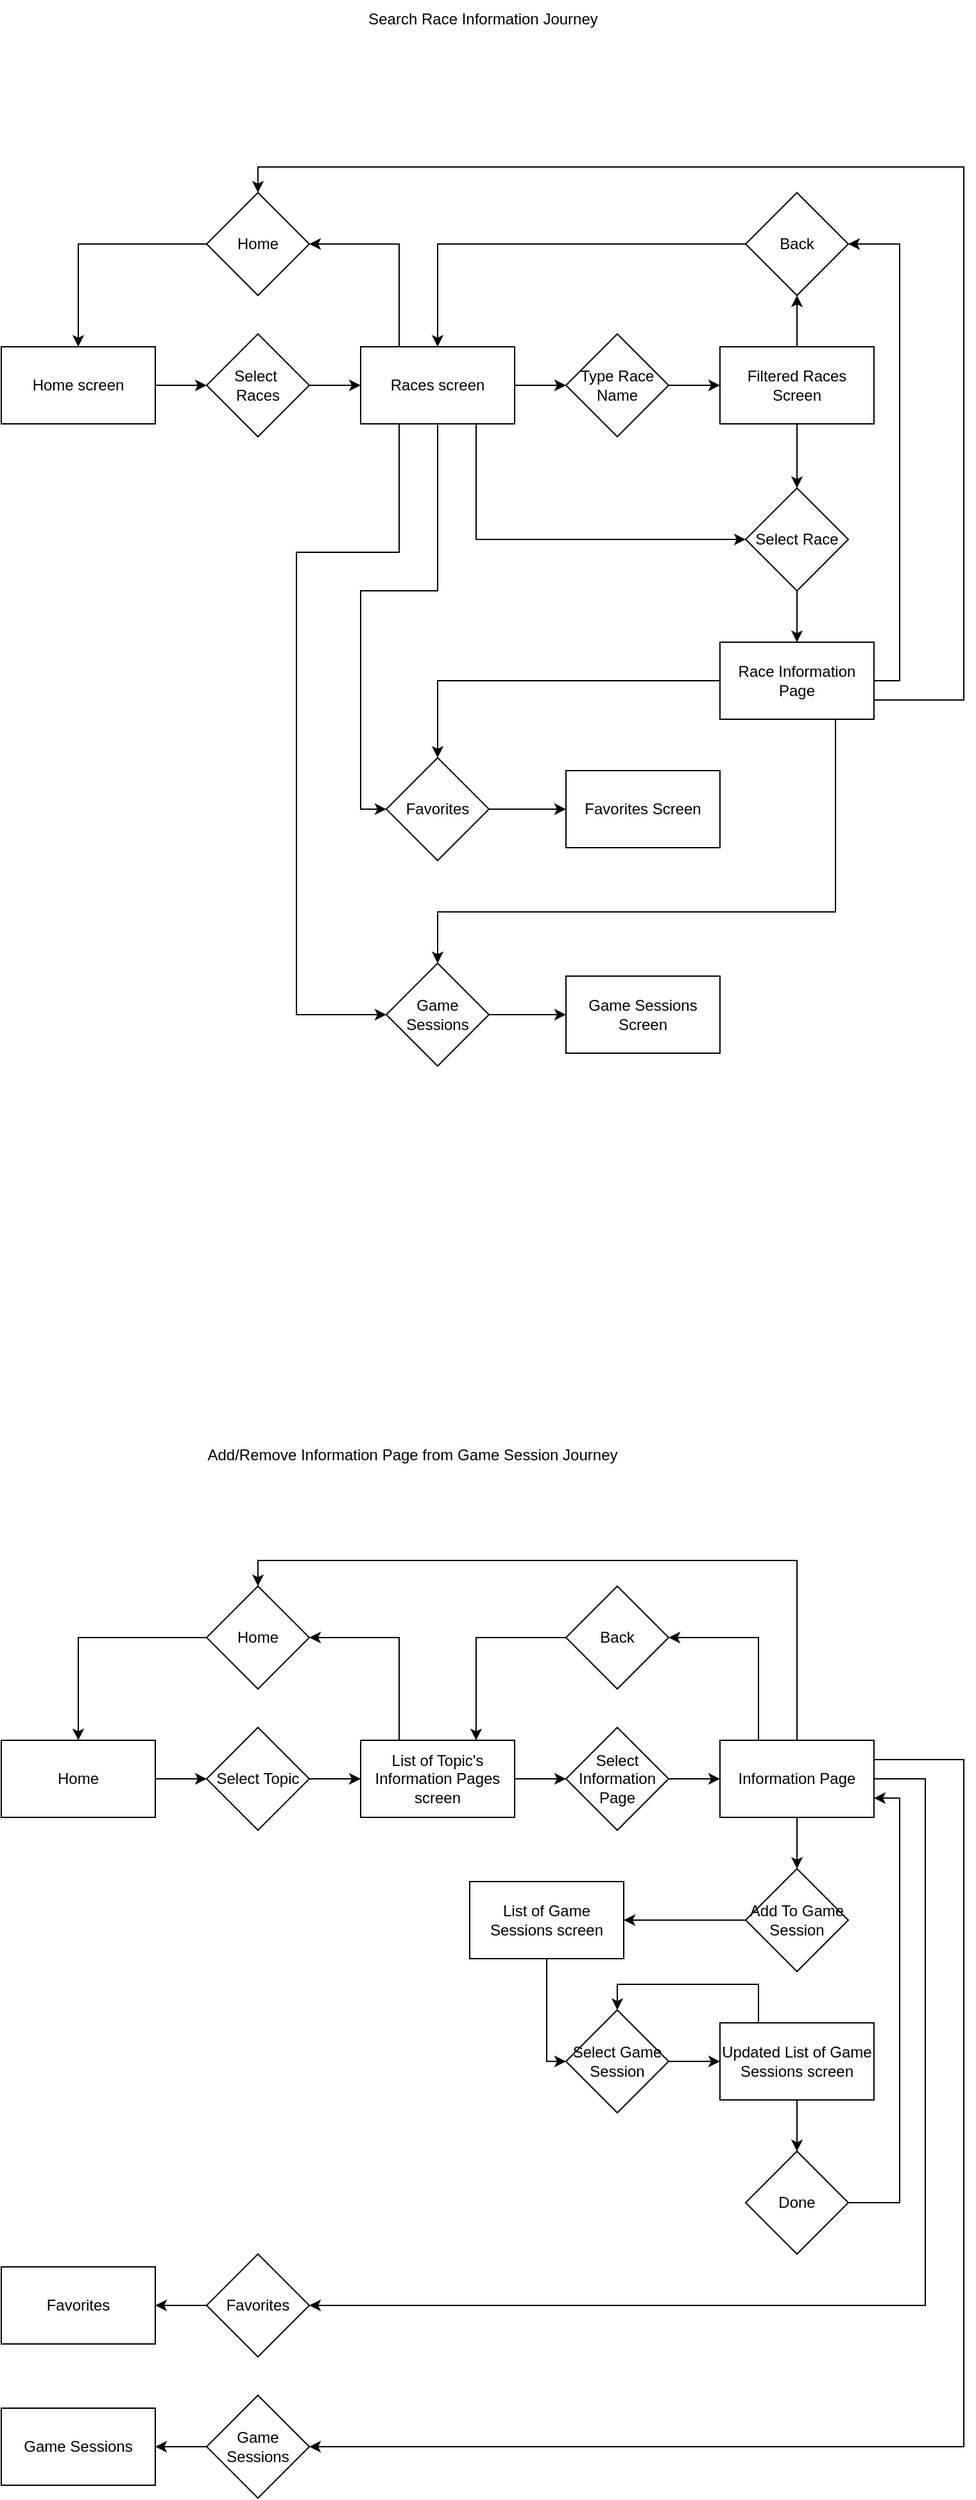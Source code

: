 <mxfile version="24.8.1">
  <diagram name="Page-1" id="HfuWmbCm5bsbyxA2cTyK">
    <mxGraphModel dx="1767" dy="660" grid="1" gridSize="10" guides="1" tooltips="1" connect="1" arrows="1" fold="1" page="1" pageScale="1" pageWidth="850" pageHeight="1100" math="0" shadow="0">
      <root>
        <mxCell id="0" />
        <mxCell id="1" parent="0" />
        <mxCell id="h_BCHXKBnSZ3QPI82Oxl-5" value="" style="edgeStyle=orthogonalEdgeStyle;rounded=0;orthogonalLoop=1;jettySize=auto;html=1;" parent="1" source="h_BCHXKBnSZ3QPI82Oxl-1" target="h_BCHXKBnSZ3QPI82Oxl-4" edge="1">
          <mxGeometry relative="1" as="geometry" />
        </mxCell>
        <mxCell id="h_BCHXKBnSZ3QPI82Oxl-1" value="Home screen" style="rounded=0;whiteSpace=wrap;html=1;" parent="1" vertex="1">
          <mxGeometry x="50" y="340" width="120" height="60" as="geometry" />
        </mxCell>
        <mxCell id="h_BCHXKBnSZ3QPI82Oxl-7" value="" style="edgeStyle=orthogonalEdgeStyle;rounded=0;orthogonalLoop=1;jettySize=auto;html=1;" parent="1" source="h_BCHXKBnSZ3QPI82Oxl-4" target="h_BCHXKBnSZ3QPI82Oxl-6" edge="1">
          <mxGeometry relative="1" as="geometry" />
        </mxCell>
        <mxCell id="h_BCHXKBnSZ3QPI82Oxl-4" value="&lt;div&gt;Select&amp;nbsp;&lt;/div&gt;&lt;div&gt;Races&lt;/div&gt;" style="rhombus;whiteSpace=wrap;html=1;" parent="1" vertex="1">
          <mxGeometry x="210" y="330" width="80" height="80" as="geometry" />
        </mxCell>
        <mxCell id="NSXDxfKZHhNaWoVR8rBv-3" style="edgeStyle=orthogonalEdgeStyle;rounded=0;orthogonalLoop=1;jettySize=auto;html=1;exitX=0.25;exitY=0;exitDx=0;exitDy=0;entryX=1;entryY=0.5;entryDx=0;entryDy=0;" edge="1" parent="1" source="h_BCHXKBnSZ3QPI82Oxl-6" target="NSXDxfKZHhNaWoVR8rBv-2">
          <mxGeometry relative="1" as="geometry" />
        </mxCell>
        <mxCell id="NSXDxfKZHhNaWoVR8rBv-13" value="" style="edgeStyle=orthogonalEdgeStyle;rounded=0;orthogonalLoop=1;jettySize=auto;html=1;" edge="1" parent="1" source="h_BCHXKBnSZ3QPI82Oxl-6" target="h_BCHXKBnSZ3QPI82Oxl-8">
          <mxGeometry relative="1" as="geometry" />
        </mxCell>
        <mxCell id="NSXDxfKZHhNaWoVR8rBv-16" style="edgeStyle=orthogonalEdgeStyle;rounded=0;orthogonalLoop=1;jettySize=auto;html=1;exitX=0.75;exitY=1;exitDx=0;exitDy=0;entryX=0;entryY=0.5;entryDx=0;entryDy=0;" edge="1" parent="1" source="h_BCHXKBnSZ3QPI82Oxl-6" target="NSXDxfKZHhNaWoVR8rBv-7">
          <mxGeometry relative="1" as="geometry" />
        </mxCell>
        <mxCell id="NSXDxfKZHhNaWoVR8rBv-31" style="edgeStyle=orthogonalEdgeStyle;rounded=0;orthogonalLoop=1;jettySize=auto;html=1;exitX=0.5;exitY=1;exitDx=0;exitDy=0;entryX=0;entryY=0.5;entryDx=0;entryDy=0;" edge="1" parent="1" source="h_BCHXKBnSZ3QPI82Oxl-6" target="NSXDxfKZHhNaWoVR8rBv-11">
          <mxGeometry relative="1" as="geometry" />
        </mxCell>
        <mxCell id="NSXDxfKZHhNaWoVR8rBv-32" style="edgeStyle=orthogonalEdgeStyle;rounded=0;orthogonalLoop=1;jettySize=auto;html=1;exitX=0.25;exitY=1;exitDx=0;exitDy=0;entryX=0;entryY=0.5;entryDx=0;entryDy=0;" edge="1" parent="1" source="h_BCHXKBnSZ3QPI82Oxl-6" target="NSXDxfKZHhNaWoVR8rBv-12">
          <mxGeometry relative="1" as="geometry">
            <Array as="points">
              <mxPoint x="360" y="500" />
              <mxPoint x="280" y="500" />
              <mxPoint x="280" y="860" />
            </Array>
          </mxGeometry>
        </mxCell>
        <mxCell id="h_BCHXKBnSZ3QPI82Oxl-6" value="Races screen" style="rounded=0;whiteSpace=wrap;html=1;" parent="1" vertex="1">
          <mxGeometry x="330" y="340" width="120" height="60" as="geometry" />
        </mxCell>
        <mxCell id="NSXDxfKZHhNaWoVR8rBv-14" value="" style="edgeStyle=orthogonalEdgeStyle;rounded=0;orthogonalLoop=1;jettySize=auto;html=1;" edge="1" parent="1" source="h_BCHXKBnSZ3QPI82Oxl-8" target="NSXDxfKZHhNaWoVR8rBv-5">
          <mxGeometry relative="1" as="geometry" />
        </mxCell>
        <mxCell id="h_BCHXKBnSZ3QPI82Oxl-8" value="Type Race Name" style="rhombus;whiteSpace=wrap;html=1;" parent="1" vertex="1">
          <mxGeometry x="490" y="330" width="80" height="80" as="geometry" />
        </mxCell>
        <mxCell id="NSXDxfKZHhNaWoVR8rBv-1" value="Search Race Information Journey" style="text;html=1;align=center;verticalAlign=middle;resizable=0;points=[];autosize=1;strokeColor=none;fillColor=none;" vertex="1" parent="1">
          <mxGeometry x="325" y="70" width="200" height="30" as="geometry" />
        </mxCell>
        <mxCell id="NSXDxfKZHhNaWoVR8rBv-4" style="edgeStyle=orthogonalEdgeStyle;rounded=0;orthogonalLoop=1;jettySize=auto;html=1;exitX=0;exitY=0.5;exitDx=0;exitDy=0;entryX=0.5;entryY=0;entryDx=0;entryDy=0;" edge="1" parent="1" source="NSXDxfKZHhNaWoVR8rBv-2" target="h_BCHXKBnSZ3QPI82Oxl-1">
          <mxGeometry relative="1" as="geometry" />
        </mxCell>
        <mxCell id="NSXDxfKZHhNaWoVR8rBv-2" value="Home" style="rhombus;whiteSpace=wrap;html=1;" vertex="1" parent="1">
          <mxGeometry x="210" y="220" width="80" height="80" as="geometry" />
        </mxCell>
        <mxCell id="NSXDxfKZHhNaWoVR8rBv-15" value="" style="edgeStyle=orthogonalEdgeStyle;rounded=0;orthogonalLoop=1;jettySize=auto;html=1;" edge="1" parent="1" source="NSXDxfKZHhNaWoVR8rBv-5" target="NSXDxfKZHhNaWoVR8rBv-7">
          <mxGeometry relative="1" as="geometry" />
        </mxCell>
        <mxCell id="NSXDxfKZHhNaWoVR8rBv-24" value="" style="edgeStyle=orthogonalEdgeStyle;rounded=0;orthogonalLoop=1;jettySize=auto;html=1;" edge="1" parent="1" source="NSXDxfKZHhNaWoVR8rBv-5" target="NSXDxfKZHhNaWoVR8rBv-23">
          <mxGeometry relative="1" as="geometry" />
        </mxCell>
        <mxCell id="NSXDxfKZHhNaWoVR8rBv-5" value="Filtered Races Screen" style="rounded=0;whiteSpace=wrap;html=1;" vertex="1" parent="1">
          <mxGeometry x="610" y="340" width="120" height="60" as="geometry" />
        </mxCell>
        <mxCell id="NSXDxfKZHhNaWoVR8rBv-17" value="" style="edgeStyle=orthogonalEdgeStyle;rounded=0;orthogonalLoop=1;jettySize=auto;html=1;" edge="1" parent="1" source="NSXDxfKZHhNaWoVR8rBv-7" target="NSXDxfKZHhNaWoVR8rBv-8">
          <mxGeometry relative="1" as="geometry" />
        </mxCell>
        <mxCell id="NSXDxfKZHhNaWoVR8rBv-7" value="Select Race" style="rhombus;whiteSpace=wrap;html=1;" vertex="1" parent="1">
          <mxGeometry x="630" y="450" width="80" height="80" as="geometry" />
        </mxCell>
        <mxCell id="NSXDxfKZHhNaWoVR8rBv-26" style="edgeStyle=orthogonalEdgeStyle;rounded=0;orthogonalLoop=1;jettySize=auto;html=1;exitX=1;exitY=0.5;exitDx=0;exitDy=0;entryX=1;entryY=0.5;entryDx=0;entryDy=0;" edge="1" parent="1" source="NSXDxfKZHhNaWoVR8rBv-8" target="NSXDxfKZHhNaWoVR8rBv-23">
          <mxGeometry relative="1" as="geometry" />
        </mxCell>
        <mxCell id="NSXDxfKZHhNaWoVR8rBv-27" style="edgeStyle=orthogonalEdgeStyle;rounded=0;orthogonalLoop=1;jettySize=auto;html=1;exitX=1;exitY=0.75;exitDx=0;exitDy=0;entryX=0.5;entryY=0;entryDx=0;entryDy=0;" edge="1" parent="1" source="NSXDxfKZHhNaWoVR8rBv-8" target="NSXDxfKZHhNaWoVR8rBv-2">
          <mxGeometry relative="1" as="geometry">
            <Array as="points">
              <mxPoint x="800" y="615" />
              <mxPoint x="800" y="200" />
              <mxPoint x="250" y="200" />
            </Array>
          </mxGeometry>
        </mxCell>
        <mxCell id="NSXDxfKZHhNaWoVR8rBv-29" style="edgeStyle=orthogonalEdgeStyle;rounded=0;orthogonalLoop=1;jettySize=auto;html=1;exitX=0;exitY=0.5;exitDx=0;exitDy=0;entryX=0.5;entryY=0;entryDx=0;entryDy=0;" edge="1" parent="1" source="NSXDxfKZHhNaWoVR8rBv-8" target="NSXDxfKZHhNaWoVR8rBv-11">
          <mxGeometry relative="1" as="geometry" />
        </mxCell>
        <mxCell id="NSXDxfKZHhNaWoVR8rBv-30" style="edgeStyle=orthogonalEdgeStyle;rounded=0;orthogonalLoop=1;jettySize=auto;html=1;exitX=0.75;exitY=1;exitDx=0;exitDy=0;entryX=0.5;entryY=0;entryDx=0;entryDy=0;" edge="1" parent="1" source="NSXDxfKZHhNaWoVR8rBv-8" target="NSXDxfKZHhNaWoVR8rBv-12">
          <mxGeometry relative="1" as="geometry">
            <Array as="points">
              <mxPoint x="700" y="780" />
              <mxPoint x="390" y="780" />
            </Array>
          </mxGeometry>
        </mxCell>
        <mxCell id="NSXDxfKZHhNaWoVR8rBv-8" value="Race Information Page" style="rounded=0;whiteSpace=wrap;html=1;" vertex="1" parent="1">
          <mxGeometry x="610" y="570" width="120" height="60" as="geometry" />
        </mxCell>
        <mxCell id="NSXDxfKZHhNaWoVR8rBv-9" value="Favorites Screen" style="rounded=0;whiteSpace=wrap;html=1;" vertex="1" parent="1">
          <mxGeometry x="490" y="670" width="120" height="60" as="geometry" />
        </mxCell>
        <mxCell id="NSXDxfKZHhNaWoVR8rBv-10" value="Game Sessions Screen" style="rounded=0;whiteSpace=wrap;html=1;" vertex="1" parent="1">
          <mxGeometry x="490" y="830" width="120" height="60" as="geometry" />
        </mxCell>
        <mxCell id="NSXDxfKZHhNaWoVR8rBv-33" value="" style="edgeStyle=orthogonalEdgeStyle;rounded=0;orthogonalLoop=1;jettySize=auto;html=1;" edge="1" parent="1" source="NSXDxfKZHhNaWoVR8rBv-11" target="NSXDxfKZHhNaWoVR8rBv-9">
          <mxGeometry relative="1" as="geometry" />
        </mxCell>
        <mxCell id="NSXDxfKZHhNaWoVR8rBv-11" value="Favorites" style="rhombus;whiteSpace=wrap;html=1;" vertex="1" parent="1">
          <mxGeometry x="350" y="660" width="80" height="80" as="geometry" />
        </mxCell>
        <mxCell id="NSXDxfKZHhNaWoVR8rBv-34" value="" style="edgeStyle=orthogonalEdgeStyle;rounded=0;orthogonalLoop=1;jettySize=auto;html=1;" edge="1" parent="1" source="NSXDxfKZHhNaWoVR8rBv-12" target="NSXDxfKZHhNaWoVR8rBv-10">
          <mxGeometry relative="1" as="geometry" />
        </mxCell>
        <mxCell id="NSXDxfKZHhNaWoVR8rBv-12" value="Game Sessions" style="rhombus;whiteSpace=wrap;html=1;" vertex="1" parent="1">
          <mxGeometry x="350" y="820" width="80" height="80" as="geometry" />
        </mxCell>
        <mxCell id="NSXDxfKZHhNaWoVR8rBv-25" style="edgeStyle=orthogonalEdgeStyle;rounded=0;orthogonalLoop=1;jettySize=auto;html=1;exitX=0;exitY=0.5;exitDx=0;exitDy=0;" edge="1" parent="1" source="NSXDxfKZHhNaWoVR8rBv-23" target="h_BCHXKBnSZ3QPI82Oxl-6">
          <mxGeometry relative="1" as="geometry" />
        </mxCell>
        <mxCell id="NSXDxfKZHhNaWoVR8rBv-23" value="Back" style="rhombus;whiteSpace=wrap;html=1;" vertex="1" parent="1">
          <mxGeometry x="630" y="220" width="80" height="80" as="geometry" />
        </mxCell>
        <mxCell id="NSXDxfKZHhNaWoVR8rBv-69" style="edgeStyle=orthogonalEdgeStyle;rounded=0;orthogonalLoop=1;jettySize=auto;html=1;exitX=0;exitY=0.5;exitDx=0;exitDy=0;" edge="1" parent="1" source="NSXDxfKZHhNaWoVR8rBv-37" target="NSXDxfKZHhNaWoVR8rBv-38">
          <mxGeometry relative="1" as="geometry" />
        </mxCell>
        <mxCell id="NSXDxfKZHhNaWoVR8rBv-37" value="Home" style="rhombus;whiteSpace=wrap;html=1;" vertex="1" parent="1">
          <mxGeometry x="210" y="1305" width="80" height="80" as="geometry" />
        </mxCell>
        <mxCell id="NSXDxfKZHhNaWoVR8rBv-54" value="" style="edgeStyle=orthogonalEdgeStyle;rounded=0;orthogonalLoop=1;jettySize=auto;html=1;" edge="1" parent="1" source="NSXDxfKZHhNaWoVR8rBv-38" target="NSXDxfKZHhNaWoVR8rBv-45">
          <mxGeometry relative="1" as="geometry" />
        </mxCell>
        <mxCell id="NSXDxfKZHhNaWoVR8rBv-38" value="Home" style="rounded=0;whiteSpace=wrap;html=1;" vertex="1" parent="1">
          <mxGeometry x="50" y="1425" width="120" height="60" as="geometry" />
        </mxCell>
        <mxCell id="NSXDxfKZHhNaWoVR8rBv-39" value="Favorites" style="rounded=0;whiteSpace=wrap;html=1;" vertex="1" parent="1">
          <mxGeometry x="50" y="1835" width="120" height="60" as="geometry" />
        </mxCell>
        <mxCell id="NSXDxfKZHhNaWoVR8rBv-40" value="Game Sessions" style="rounded=0;whiteSpace=wrap;html=1;" vertex="1" parent="1">
          <mxGeometry x="50" y="1945" width="120" height="60" as="geometry" />
        </mxCell>
        <mxCell id="NSXDxfKZHhNaWoVR8rBv-56" value="" style="edgeStyle=orthogonalEdgeStyle;rounded=0;orthogonalLoop=1;jettySize=auto;html=1;" edge="1" parent="1" source="NSXDxfKZHhNaWoVR8rBv-42" target="NSXDxfKZHhNaWoVR8rBv-46">
          <mxGeometry relative="1" as="geometry" />
        </mxCell>
        <mxCell id="NSXDxfKZHhNaWoVR8rBv-68" style="edgeStyle=orthogonalEdgeStyle;rounded=0;orthogonalLoop=1;jettySize=auto;html=1;exitX=0.25;exitY=0;exitDx=0;exitDy=0;entryX=1;entryY=0.5;entryDx=0;entryDy=0;" edge="1" parent="1" source="NSXDxfKZHhNaWoVR8rBv-42" target="NSXDxfKZHhNaWoVR8rBv-37">
          <mxGeometry relative="1" as="geometry" />
        </mxCell>
        <mxCell id="NSXDxfKZHhNaWoVR8rBv-42" value="List of Topic&#39;s Information Pages screen" style="rounded=0;whiteSpace=wrap;html=1;" vertex="1" parent="1">
          <mxGeometry x="330" y="1425" width="120" height="60" as="geometry" />
        </mxCell>
        <mxCell id="NSXDxfKZHhNaWoVR8rBv-55" value="" style="edgeStyle=orthogonalEdgeStyle;rounded=0;orthogonalLoop=1;jettySize=auto;html=1;" edge="1" parent="1" source="NSXDxfKZHhNaWoVR8rBv-45" target="NSXDxfKZHhNaWoVR8rBv-42">
          <mxGeometry relative="1" as="geometry" />
        </mxCell>
        <mxCell id="NSXDxfKZHhNaWoVR8rBv-45" value="&lt;div&gt;Select Topic&lt;/div&gt;" style="rhombus;whiteSpace=wrap;html=1;" vertex="1" parent="1">
          <mxGeometry x="210" y="1415" width="80" height="80" as="geometry" />
        </mxCell>
        <mxCell id="NSXDxfKZHhNaWoVR8rBv-57" value="" style="edgeStyle=orthogonalEdgeStyle;rounded=0;orthogonalLoop=1;jettySize=auto;html=1;" edge="1" parent="1" source="NSXDxfKZHhNaWoVR8rBv-46" target="NSXDxfKZHhNaWoVR8rBv-47">
          <mxGeometry relative="1" as="geometry" />
        </mxCell>
        <mxCell id="NSXDxfKZHhNaWoVR8rBv-46" value="Select Information Page" style="rhombus;whiteSpace=wrap;html=1;" vertex="1" parent="1">
          <mxGeometry x="490" y="1415" width="80" height="80" as="geometry" />
        </mxCell>
        <mxCell id="NSXDxfKZHhNaWoVR8rBv-60" value="" style="edgeStyle=orthogonalEdgeStyle;rounded=0;orthogonalLoop=1;jettySize=auto;html=1;" edge="1" parent="1" source="NSXDxfKZHhNaWoVR8rBv-47" target="NSXDxfKZHhNaWoVR8rBv-48">
          <mxGeometry relative="1" as="geometry" />
        </mxCell>
        <mxCell id="NSXDxfKZHhNaWoVR8rBv-72" style="edgeStyle=orthogonalEdgeStyle;rounded=0;orthogonalLoop=1;jettySize=auto;html=1;exitX=0.5;exitY=0;exitDx=0;exitDy=0;entryX=0.5;entryY=0;entryDx=0;entryDy=0;" edge="1" parent="1" source="NSXDxfKZHhNaWoVR8rBv-47" target="NSXDxfKZHhNaWoVR8rBv-37">
          <mxGeometry relative="1" as="geometry" />
        </mxCell>
        <mxCell id="NSXDxfKZHhNaWoVR8rBv-74" style="edgeStyle=orthogonalEdgeStyle;rounded=0;orthogonalLoop=1;jettySize=auto;html=1;exitX=0.25;exitY=0;exitDx=0;exitDy=0;entryX=1;entryY=0.5;entryDx=0;entryDy=0;" edge="1" parent="1" source="NSXDxfKZHhNaWoVR8rBv-47" target="NSXDxfKZHhNaWoVR8rBv-73">
          <mxGeometry relative="1" as="geometry" />
        </mxCell>
        <mxCell id="NSXDxfKZHhNaWoVR8rBv-80" style="edgeStyle=orthogonalEdgeStyle;rounded=0;orthogonalLoop=1;jettySize=auto;html=1;exitX=1;exitY=0.5;exitDx=0;exitDy=0;entryX=1;entryY=0.5;entryDx=0;entryDy=0;" edge="1" parent="1" source="NSXDxfKZHhNaWoVR8rBv-47" target="NSXDxfKZHhNaWoVR8rBv-76">
          <mxGeometry relative="1" as="geometry">
            <Array as="points">
              <mxPoint x="770" y="1455" />
              <mxPoint x="770" y="1865" />
            </Array>
          </mxGeometry>
        </mxCell>
        <mxCell id="NSXDxfKZHhNaWoVR8rBv-81" style="edgeStyle=orthogonalEdgeStyle;rounded=0;orthogonalLoop=1;jettySize=auto;html=1;exitX=1;exitY=0.25;exitDx=0;exitDy=0;entryX=1;entryY=0.5;entryDx=0;entryDy=0;" edge="1" parent="1" source="NSXDxfKZHhNaWoVR8rBv-47" target="NSXDxfKZHhNaWoVR8rBv-77">
          <mxGeometry relative="1" as="geometry">
            <Array as="points">
              <mxPoint x="800" y="1440" />
              <mxPoint x="800" y="1975" />
            </Array>
          </mxGeometry>
        </mxCell>
        <mxCell id="NSXDxfKZHhNaWoVR8rBv-47" value="Information Page" style="rounded=0;whiteSpace=wrap;html=1;" vertex="1" parent="1">
          <mxGeometry x="610" y="1425" width="120" height="60" as="geometry" />
        </mxCell>
        <mxCell id="NSXDxfKZHhNaWoVR8rBv-62" value="" style="edgeStyle=orthogonalEdgeStyle;rounded=0;orthogonalLoop=1;jettySize=auto;html=1;" edge="1" parent="1" source="NSXDxfKZHhNaWoVR8rBv-48" target="NSXDxfKZHhNaWoVR8rBv-49">
          <mxGeometry relative="1" as="geometry" />
        </mxCell>
        <mxCell id="NSXDxfKZHhNaWoVR8rBv-48" value="Add To Game Session" style="rhombus;whiteSpace=wrap;html=1;" vertex="1" parent="1">
          <mxGeometry x="630" y="1525" width="80" height="80" as="geometry" />
        </mxCell>
        <mxCell id="NSXDxfKZHhNaWoVR8rBv-63" value="" style="edgeStyle=orthogonalEdgeStyle;rounded=0;orthogonalLoop=1;jettySize=auto;html=1;" edge="1" parent="1" source="NSXDxfKZHhNaWoVR8rBv-49" target="NSXDxfKZHhNaWoVR8rBv-50">
          <mxGeometry relative="1" as="geometry">
            <Array as="points">
              <mxPoint x="475" y="1675" />
            </Array>
          </mxGeometry>
        </mxCell>
        <mxCell id="NSXDxfKZHhNaWoVR8rBv-49" value="List of Game Sessions screen" style="rounded=0;whiteSpace=wrap;html=1;" vertex="1" parent="1">
          <mxGeometry x="415" y="1535" width="120" height="60" as="geometry" />
        </mxCell>
        <mxCell id="NSXDxfKZHhNaWoVR8rBv-64" value="" style="edgeStyle=orthogonalEdgeStyle;rounded=0;orthogonalLoop=1;jettySize=auto;html=1;" edge="1" parent="1" source="NSXDxfKZHhNaWoVR8rBv-50" target="NSXDxfKZHhNaWoVR8rBv-52">
          <mxGeometry relative="1" as="geometry" />
        </mxCell>
        <mxCell id="NSXDxfKZHhNaWoVR8rBv-50" value="Select Game Session" style="rhombus;whiteSpace=wrap;html=1;" vertex="1" parent="1">
          <mxGeometry x="490" y="1635" width="80" height="80" as="geometry" />
        </mxCell>
        <mxCell id="NSXDxfKZHhNaWoVR8rBv-65" value="" style="edgeStyle=orthogonalEdgeStyle;rounded=0;orthogonalLoop=1;jettySize=auto;html=1;" edge="1" parent="1" source="NSXDxfKZHhNaWoVR8rBv-52" target="NSXDxfKZHhNaWoVR8rBv-53">
          <mxGeometry relative="1" as="geometry" />
        </mxCell>
        <mxCell id="NSXDxfKZHhNaWoVR8rBv-67" style="edgeStyle=orthogonalEdgeStyle;rounded=0;orthogonalLoop=1;jettySize=auto;html=1;exitX=0.25;exitY=0;exitDx=0;exitDy=0;entryX=0.5;entryY=0;entryDx=0;entryDy=0;" edge="1" parent="1" source="NSXDxfKZHhNaWoVR8rBv-52" target="NSXDxfKZHhNaWoVR8rBv-50">
          <mxGeometry relative="1" as="geometry">
            <Array as="points">
              <mxPoint x="640" y="1615" />
              <mxPoint x="530" y="1615" />
            </Array>
          </mxGeometry>
        </mxCell>
        <mxCell id="NSXDxfKZHhNaWoVR8rBv-52" value="Updated List of Game Sessions screen" style="rounded=0;whiteSpace=wrap;html=1;" vertex="1" parent="1">
          <mxGeometry x="610" y="1645" width="120" height="60" as="geometry" />
        </mxCell>
        <mxCell id="NSXDxfKZHhNaWoVR8rBv-66" style="edgeStyle=orthogonalEdgeStyle;rounded=0;orthogonalLoop=1;jettySize=auto;html=1;exitX=1;exitY=0.5;exitDx=0;exitDy=0;entryX=1;entryY=0.75;entryDx=0;entryDy=0;" edge="1" parent="1" source="NSXDxfKZHhNaWoVR8rBv-53" target="NSXDxfKZHhNaWoVR8rBv-47">
          <mxGeometry relative="1" as="geometry">
            <Array as="points">
              <mxPoint x="750" y="1785" />
              <mxPoint x="750" y="1470" />
            </Array>
          </mxGeometry>
        </mxCell>
        <mxCell id="NSXDxfKZHhNaWoVR8rBv-53" value="Done" style="rhombus;whiteSpace=wrap;html=1;" vertex="1" parent="1">
          <mxGeometry x="630" y="1745" width="80" height="80" as="geometry" />
        </mxCell>
        <mxCell id="NSXDxfKZHhNaWoVR8rBv-75" style="edgeStyle=orthogonalEdgeStyle;rounded=0;orthogonalLoop=1;jettySize=auto;html=1;exitX=0;exitY=0.5;exitDx=0;exitDy=0;entryX=0.75;entryY=0;entryDx=0;entryDy=0;" edge="1" parent="1" source="NSXDxfKZHhNaWoVR8rBv-73" target="NSXDxfKZHhNaWoVR8rBv-42">
          <mxGeometry relative="1" as="geometry" />
        </mxCell>
        <mxCell id="NSXDxfKZHhNaWoVR8rBv-73" value="Back" style="rhombus;whiteSpace=wrap;html=1;" vertex="1" parent="1">
          <mxGeometry x="490" y="1305" width="80" height="80" as="geometry" />
        </mxCell>
        <mxCell id="NSXDxfKZHhNaWoVR8rBv-78" value="" style="edgeStyle=orthogonalEdgeStyle;rounded=0;orthogonalLoop=1;jettySize=auto;html=1;" edge="1" parent="1" source="NSXDxfKZHhNaWoVR8rBv-76" target="NSXDxfKZHhNaWoVR8rBv-39">
          <mxGeometry relative="1" as="geometry" />
        </mxCell>
        <mxCell id="NSXDxfKZHhNaWoVR8rBv-76" value="Favorites" style="rhombus;whiteSpace=wrap;html=1;" vertex="1" parent="1">
          <mxGeometry x="210" y="1825" width="80" height="80" as="geometry" />
        </mxCell>
        <mxCell id="NSXDxfKZHhNaWoVR8rBv-79" value="" style="edgeStyle=orthogonalEdgeStyle;rounded=0;orthogonalLoop=1;jettySize=auto;html=1;" edge="1" parent="1" source="NSXDxfKZHhNaWoVR8rBv-77" target="NSXDxfKZHhNaWoVR8rBv-40">
          <mxGeometry relative="1" as="geometry" />
        </mxCell>
        <mxCell id="NSXDxfKZHhNaWoVR8rBv-77" value="Game Sessions" style="rhombus;whiteSpace=wrap;html=1;" vertex="1" parent="1">
          <mxGeometry x="210" y="1935" width="80" height="80" as="geometry" />
        </mxCell>
        <mxCell id="NSXDxfKZHhNaWoVR8rBv-82" value="Add/Remove Information Page from Game Session Journey" style="text;html=1;align=center;verticalAlign=middle;resizable=0;points=[];autosize=1;strokeColor=none;fillColor=none;" vertex="1" parent="1">
          <mxGeometry x="200" y="1188" width="340" height="30" as="geometry" />
        </mxCell>
      </root>
    </mxGraphModel>
  </diagram>
</mxfile>
